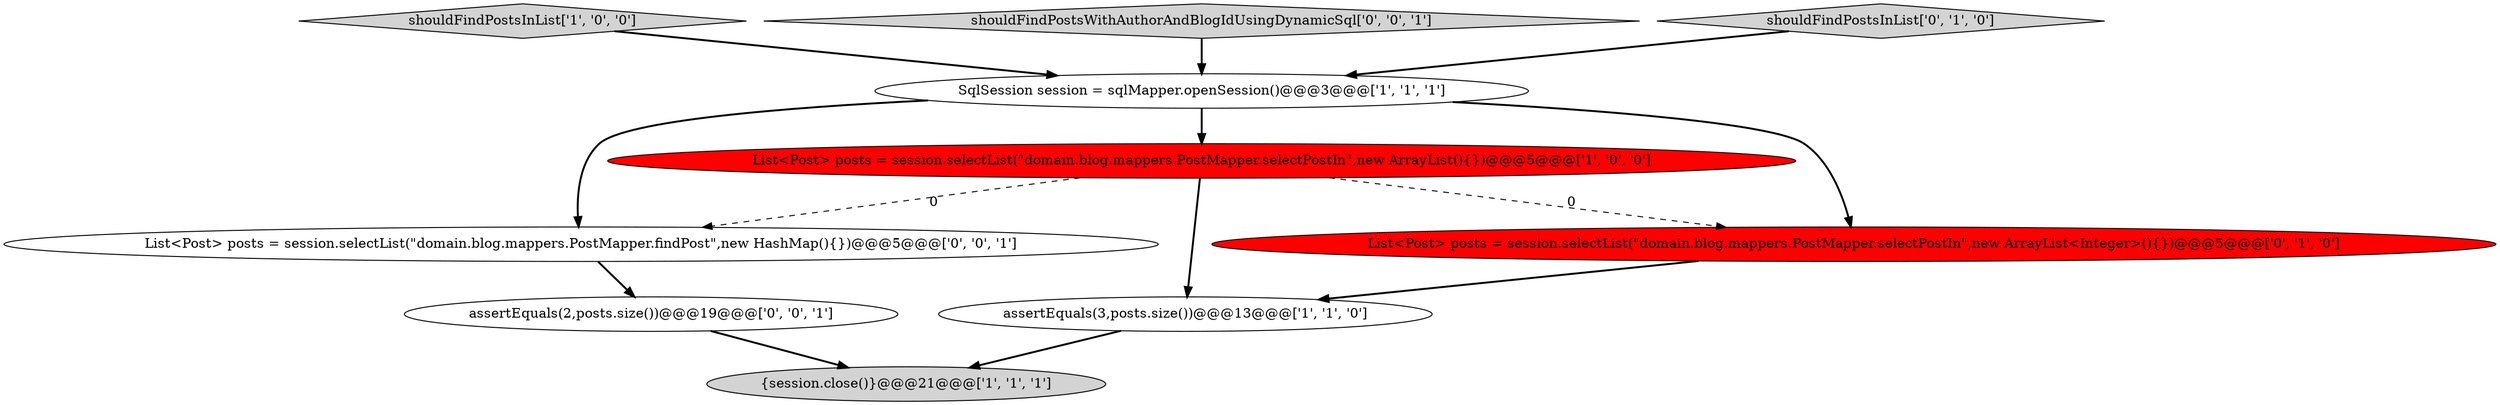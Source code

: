 digraph {
8 [style = filled, label = "List<Post> posts = session.selectList(\"domain.blog.mappers.PostMapper.findPost\",new HashMap(){})@@@5@@@['0', '0', '1']", fillcolor = white, shape = ellipse image = "AAA0AAABBB3BBB"];
2 [style = filled, label = "List<Post> posts = session.selectList(\"domain.blog.mappers.PostMapper.selectPostIn\",new ArrayList(){})@@@5@@@['1', '0', '0']", fillcolor = red, shape = ellipse image = "AAA1AAABBB1BBB"];
3 [style = filled, label = "shouldFindPostsInList['1', '0', '0']", fillcolor = lightgray, shape = diamond image = "AAA0AAABBB1BBB"];
0 [style = filled, label = "SqlSession session = sqlMapper.openSession()@@@3@@@['1', '1', '1']", fillcolor = white, shape = ellipse image = "AAA0AAABBB1BBB"];
4 [style = filled, label = "{session.close()}@@@21@@@['1', '1', '1']", fillcolor = lightgray, shape = ellipse image = "AAA0AAABBB1BBB"];
9 [style = filled, label = "shouldFindPostsWithAuthorAndBlogIdUsingDynamicSql['0', '0', '1']", fillcolor = lightgray, shape = diamond image = "AAA0AAABBB3BBB"];
1 [style = filled, label = "assertEquals(3,posts.size())@@@13@@@['1', '1', '0']", fillcolor = white, shape = ellipse image = "AAA0AAABBB1BBB"];
7 [style = filled, label = "assertEquals(2,posts.size())@@@19@@@['0', '0', '1']", fillcolor = white, shape = ellipse image = "AAA0AAABBB3BBB"];
6 [style = filled, label = "shouldFindPostsInList['0', '1', '0']", fillcolor = lightgray, shape = diamond image = "AAA0AAABBB2BBB"];
5 [style = filled, label = "List<Post> posts = session.selectList(\"domain.blog.mappers.PostMapper.selectPostIn\",new ArrayList<Integer>(){})@@@5@@@['0', '1', '0']", fillcolor = red, shape = ellipse image = "AAA1AAABBB2BBB"];
5->1 [style = bold, label=""];
2->5 [style = dashed, label="0"];
1->4 [style = bold, label=""];
0->2 [style = bold, label=""];
6->0 [style = bold, label=""];
7->4 [style = bold, label=""];
9->0 [style = bold, label=""];
2->8 [style = dashed, label="0"];
2->1 [style = bold, label=""];
3->0 [style = bold, label=""];
8->7 [style = bold, label=""];
0->5 [style = bold, label=""];
0->8 [style = bold, label=""];
}
